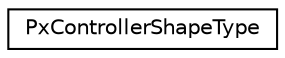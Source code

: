 digraph "Graphical Class Hierarchy"
{
  edge [fontname="Helvetica",fontsize="10",labelfontname="Helvetica",labelfontsize="10"];
  node [fontname="Helvetica",fontsize="10",shape=record];
  rankdir="LR";
  Node0 [label="PxControllerShapeType",height=0.2,width=0.4,color="black", fillcolor="white", style="filled",URL="$structPxControllerShapeType.html",tooltip="The type of controller, eg box, sphere or capsule. "];
}
